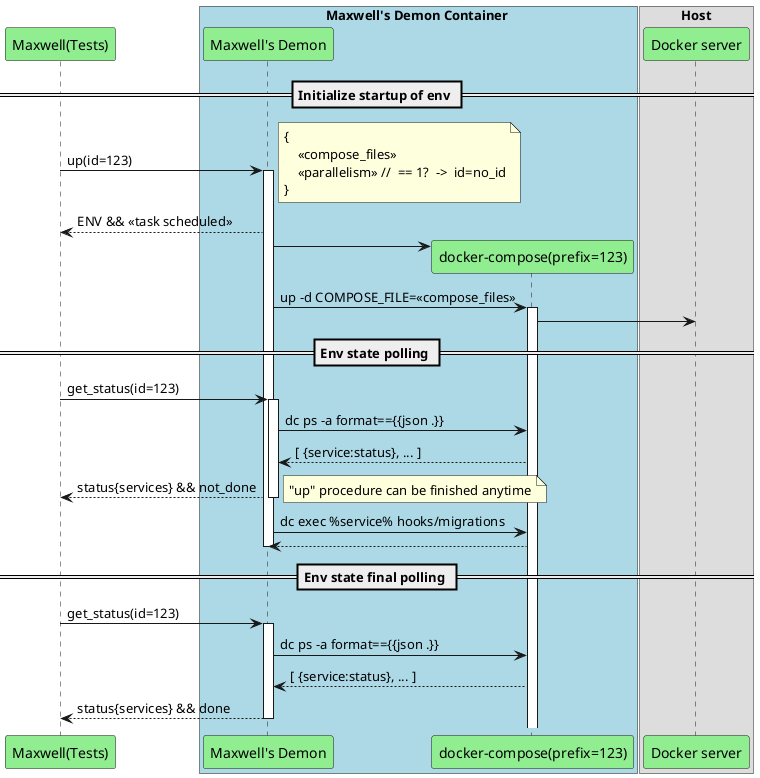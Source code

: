 @startuml
participant "Maxwell(Tests)" #lightgreen


box Maxwell's Demon Container #lightblue
participant "Maxwell's Demon" #lightgreen

== Initialize startup of env ==

"Maxwell(Tests)" -> "Maxwell's Demon" : up(id=123)
note right
{
    << compose_files >>
    << parallelism >> //  == 1?  ->  id=no_id
}
end note
activate "Maxwell's Demon"
"Maxwell(Tests)" <-- "Maxwell's Demon" : ENV && << task scheduled >>


participant "docker-compose(prefix=123)" #lightgreen
"Maxwell's Demon" -> "docker-compose(prefix=123)" **:

"Maxwell's Demon" -> "docker-compose(prefix=123)": up -d COMPOSE_FILE=<< compose_files >>
activate "docker-compose(prefix=123)"

box Host
participant "Docker server" #lightgreen
end box

"docker-compose(prefix=123)" -> "Docker server"

== Env state polling ==

"Maxwell(Tests)" -> "Maxwell's Demon" : get_status(id=123)
activate "Maxwell's Demon"

"Maxwell's Demon" -> "docker-compose(prefix=123)" : dc ps -a format=={{json .}}
"Maxwell's Demon" <-- "docker-compose(prefix=123)" : [ {service:status}, ... ]

return status{services} && not_done

note right
"up" procedure can be finished anytime
end note


"Maxwell's Demon" -> "docker-compose(prefix=123)": dc exec %service% hooks/migrations

"Maxwell's Demon" <-- "docker-compose(prefix=123)"
deactivate "Maxwell's Demon"

== Env state final polling ==

"Maxwell(Tests)" -> "Maxwell's Demon" : get_status(id=123)
activate "Maxwell's Demon"

"Maxwell's Demon" -> "docker-compose(prefix=123)" : dc ps -a format=={{json .}}
"Maxwell's Demon" <-- "docker-compose(prefix=123)" : [ {service:status}, ... ]

return status{services} && done
@enduml
